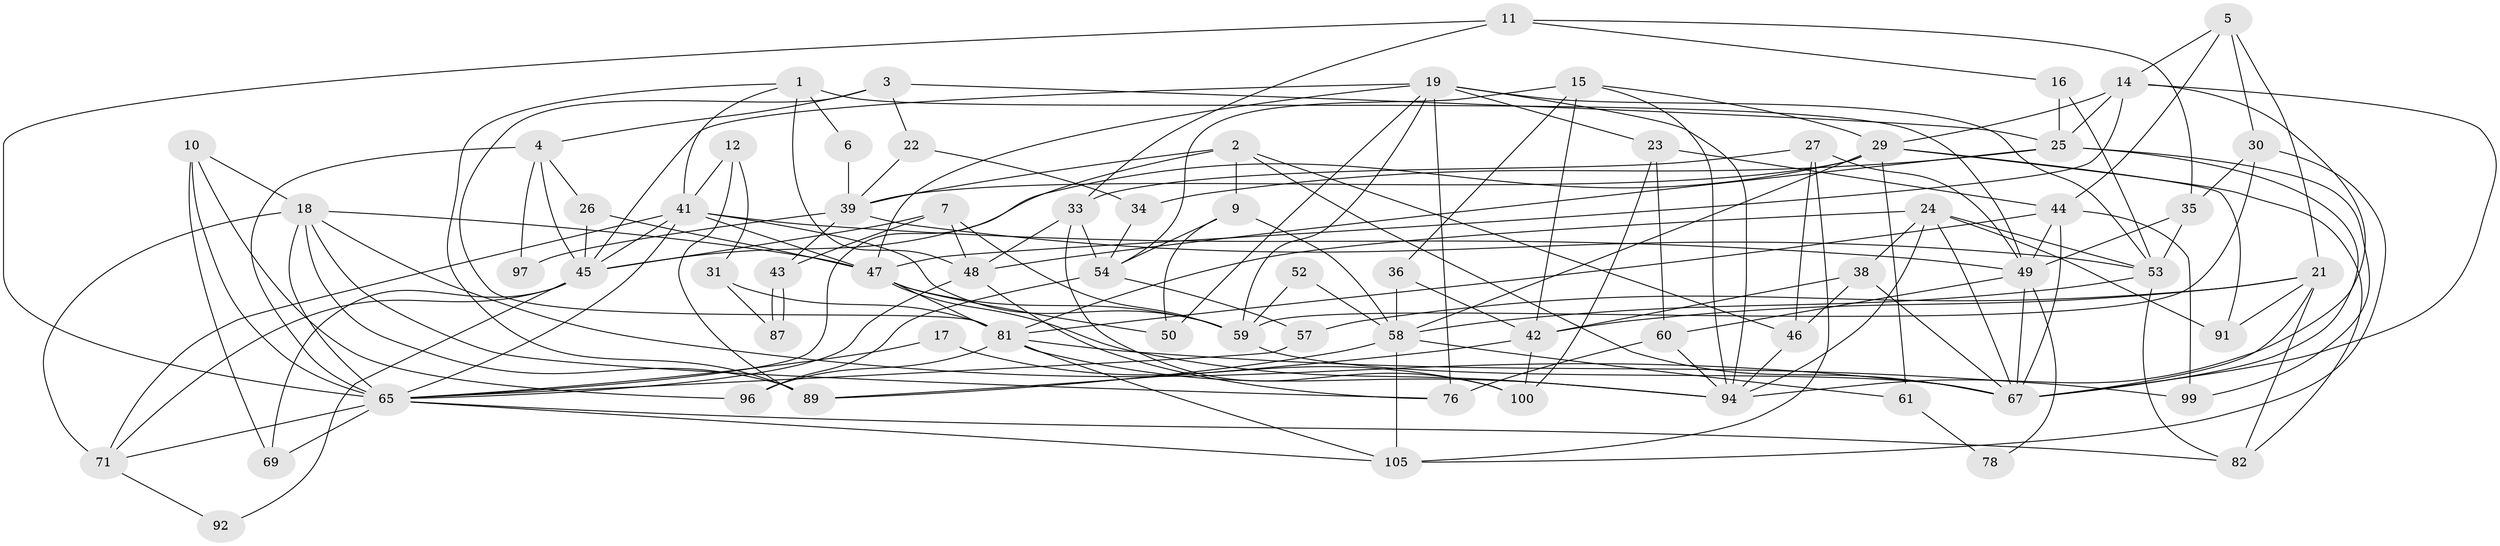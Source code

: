 // Generated by graph-tools (version 1.1) at 2025/23/03/03/25 07:23:59]
// undirected, 69 vertices, 170 edges
graph export_dot {
graph [start="1"]
  node [color=gray90,style=filled];
  1 [super="+84"];
  2 [super="+83"];
  3;
  4 [super="+20"];
  5;
  6;
  7 [super="+8"];
  9 [super="+88"];
  10 [super="+13"];
  11;
  12;
  14 [super="+73"];
  15 [super="+32"];
  16 [super="+98"];
  17;
  18 [super="+101"];
  19 [super="+102"];
  21 [super="+28"];
  22;
  23 [super="+37"];
  24 [super="+55"];
  25;
  26;
  27;
  29 [super="+51"];
  30;
  31;
  33 [super="+74"];
  34;
  35 [super="+40"];
  36;
  38;
  39 [super="+104"];
  41 [super="+90"];
  42 [super="+64"];
  43 [super="+62"];
  44 [super="+75"];
  45 [super="+68"];
  46 [super="+63"];
  47 [super="+93"];
  48 [super="+86"];
  49 [super="+56"];
  50;
  52;
  53 [super="+70"];
  54 [super="+77"];
  57;
  58 [super="+103"];
  59 [super="+85"];
  60;
  61 [super="+66"];
  65 [super="+80"];
  67 [super="+72"];
  69;
  71 [super="+79"];
  76;
  78;
  81 [super="+95"];
  82;
  87;
  89;
  91;
  92;
  94 [super="+106"];
  96;
  97;
  99;
  100;
  105;
  1 -- 48;
  1 -- 49;
  1 -- 6;
  1 -- 41;
  1 -- 89;
  2 -- 46;
  2 -- 9;
  2 -- 65;
  2 -- 67;
  2 -- 39;
  3 -- 22;
  3 -- 25;
  3 -- 81;
  3 -- 4;
  4 -- 26;
  4 -- 97;
  4 -- 65;
  4 -- 45;
  5 -- 44;
  5 -- 30;
  5 -- 21;
  5 -- 14;
  6 -- 39;
  7 -- 45;
  7 -- 48;
  7 -- 59;
  7 -- 43;
  9 -- 54 [weight=2];
  9 -- 50;
  9 -- 58;
  10 -- 69;
  10 -- 96;
  10 -- 65;
  10 -- 18;
  11 -- 35;
  11 -- 33;
  11 -- 65;
  11 -- 16;
  12 -- 89;
  12 -- 41;
  12 -- 31;
  14 -- 25;
  14 -- 29;
  14 -- 67;
  14 -- 94;
  14 -- 47;
  15 -- 29;
  15 -- 94;
  15 -- 54;
  15 -- 36;
  15 -- 42;
  16 -- 25;
  16 -- 53;
  17 -- 100;
  17 -- 65;
  18 -- 71;
  18 -- 89;
  18 -- 76;
  18 -- 67;
  18 -- 65;
  18 -- 47;
  19 -- 47;
  19 -- 59;
  19 -- 50;
  19 -- 76;
  19 -- 45;
  19 -- 23;
  19 -- 53;
  19 -- 94;
  21 -- 82;
  21 -- 57;
  21 -- 91;
  21 -- 67;
  21 -- 42;
  22 -- 34;
  22 -- 39;
  23 -- 60;
  23 -- 100;
  23 -- 44;
  24 -- 67;
  24 -- 38;
  24 -- 94;
  24 -- 81;
  24 -- 91;
  24 -- 53;
  25 -- 67;
  25 -- 34;
  25 -- 99;
  25 -- 48;
  26 -- 45;
  26 -- 47;
  27 -- 49;
  27 -- 105;
  27 -- 33 [weight=2];
  27 -- 46;
  29 -- 91;
  29 -- 82;
  29 -- 61 [weight=2];
  29 -- 39;
  29 -- 58;
  29 -- 45;
  30 -- 35;
  30 -- 105;
  30 -- 59;
  31 -- 87;
  31 -- 81;
  33 -- 100;
  33 -- 54;
  33 -- 48;
  34 -- 54;
  35 -- 53;
  35 -- 49;
  36 -- 58;
  36 -- 42;
  38 -- 46;
  38 -- 67;
  38 -- 42;
  39 -- 97;
  39 -- 53;
  39 -- 43;
  41 -- 59;
  41 -- 65;
  41 -- 45;
  41 -- 47;
  41 -- 49;
  41 -- 71;
  42 -- 100;
  42 -- 89;
  43 -- 87;
  43 -- 87;
  44 -- 81;
  44 -- 49;
  44 -- 99;
  44 -- 67;
  45 -- 69;
  45 -- 92;
  45 -- 71;
  46 -- 94;
  47 -- 50;
  47 -- 59;
  47 -- 81;
  47 -- 94;
  48 -- 65;
  48 -- 76;
  49 -- 67;
  49 -- 60;
  49 -- 78;
  52 -- 58;
  52 -- 59;
  53 -- 58;
  53 -- 82;
  54 -- 96;
  54 -- 57;
  57 -- 65;
  58 -- 105;
  58 -- 89;
  58 -- 61;
  59 -- 67;
  60 -- 76;
  60 -- 94;
  61 -- 78;
  65 -- 105;
  65 -- 82;
  65 -- 69;
  65 -- 71;
  71 -- 92;
  81 -- 105;
  81 -- 94;
  81 -- 96;
  81 -- 99;
}
